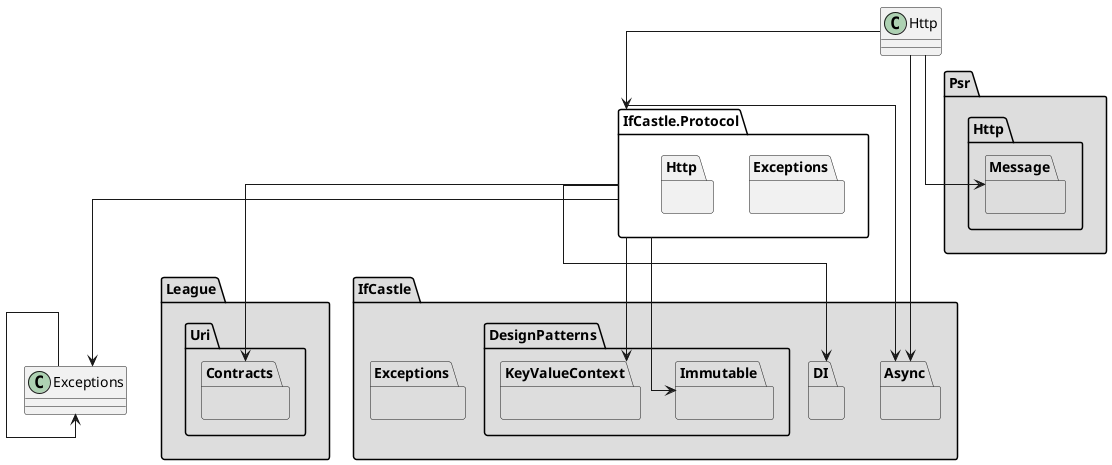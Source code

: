 
@startuml package-related-diagram
skinparam linetype ortho
  package IfCastle.Protocol as Protocol {
    package Exceptions {
    }
    package Http {
    }
  }
  package IfCastle #DDDDDD {
    package Async #DDDDDD {
    }
    package DI #DDDDDD {
    }
    package DesignPatterns #DDDDDD {
      package Immutable #DDDDDD {
      }
      package KeyValueContext #DDDDDD {
      }
    }
    package Exceptions #DDDDDD {
    }
  }
  package League #DDDDDD {
    package Uri #DDDDDD {
      package Contracts #DDDDDD {
      }
    }
  }
  package Psr #DDDDDD {
    package Http #DDDDDD {
      package Message #DDDDDD {
      }
    }
  }
  Protocol --> Async
  Protocol --> DI
  Protocol --> Immutable
  Protocol --> Exceptions
  Protocol --> Contracts
  Protocol --> KeyValueContext
  Exceptions --> Exceptions
  Http --> Async
  Http --> Protocol
  Http --> Message
@enduml
